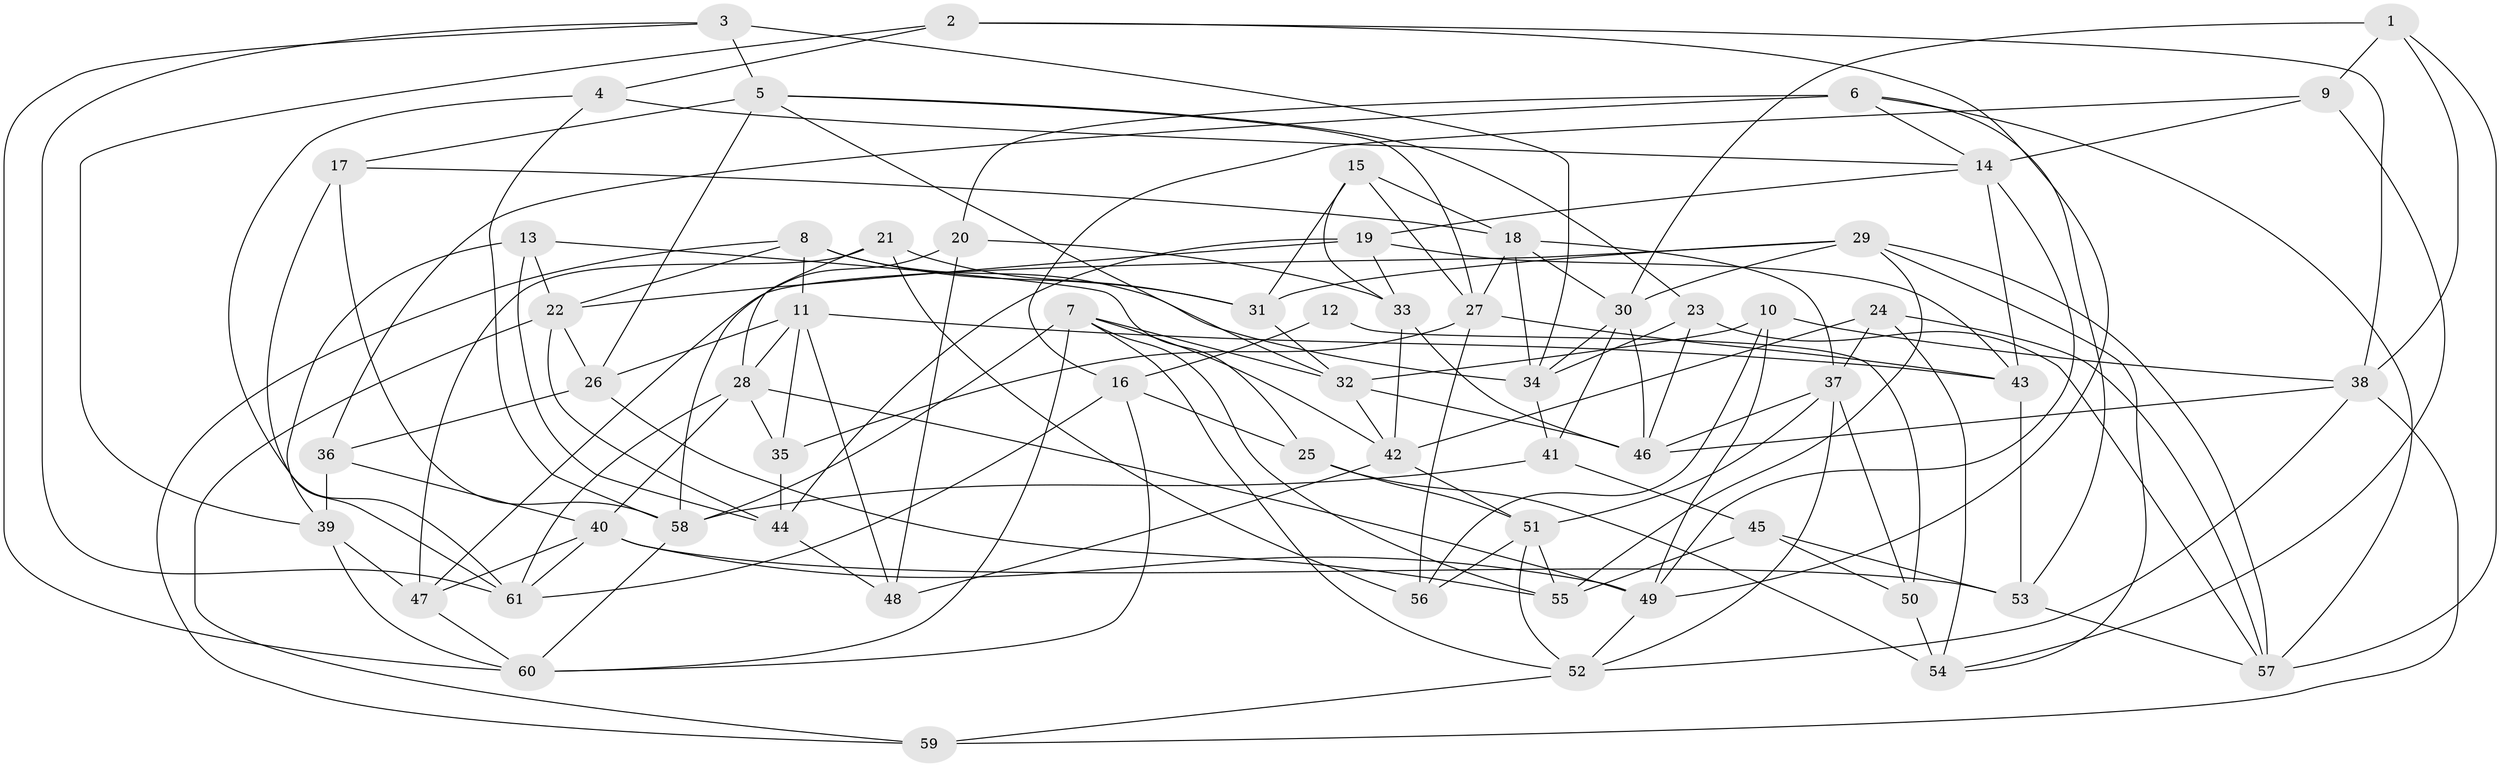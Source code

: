 // original degree distribution, {4: 1.0}
// Generated by graph-tools (version 1.1) at 2025/38/03/04/25 23:38:11]
// undirected, 61 vertices, 152 edges
graph export_dot {
  node [color=gray90,style=filled];
  1;
  2;
  3;
  4;
  5;
  6;
  7;
  8;
  9;
  10;
  11;
  12;
  13;
  14;
  15;
  16;
  17;
  18;
  19;
  20;
  21;
  22;
  23;
  24;
  25;
  26;
  27;
  28;
  29;
  30;
  31;
  32;
  33;
  34;
  35;
  36;
  37;
  38;
  39;
  40;
  41;
  42;
  43;
  44;
  45;
  46;
  47;
  48;
  49;
  50;
  51;
  52;
  53;
  54;
  55;
  56;
  57;
  58;
  59;
  60;
  61;
  1 -- 9 [weight=1.0];
  1 -- 30 [weight=1.0];
  1 -- 38 [weight=1.0];
  1 -- 57 [weight=1.0];
  2 -- 4 [weight=1.0];
  2 -- 38 [weight=1.0];
  2 -- 39 [weight=1.0];
  2 -- 49 [weight=1.0];
  3 -- 5 [weight=1.0];
  3 -- 34 [weight=1.0];
  3 -- 60 [weight=1.0];
  3 -- 61 [weight=1.0];
  4 -- 14 [weight=1.0];
  4 -- 58 [weight=1.0];
  4 -- 61 [weight=1.0];
  5 -- 17 [weight=1.0];
  5 -- 23 [weight=1.0];
  5 -- 26 [weight=1.0];
  5 -- 27 [weight=1.0];
  5 -- 32 [weight=1.0];
  6 -- 14 [weight=1.0];
  6 -- 20 [weight=2.0];
  6 -- 36 [weight=1.0];
  6 -- 53 [weight=1.0];
  6 -- 57 [weight=1.0];
  7 -- 32 [weight=1.0];
  7 -- 42 [weight=1.0];
  7 -- 52 [weight=1.0];
  7 -- 55 [weight=1.0];
  7 -- 58 [weight=1.0];
  7 -- 60 [weight=1.0];
  8 -- 11 [weight=1.0];
  8 -- 22 [weight=1.0];
  8 -- 31 [weight=2.0];
  8 -- 34 [weight=1.0];
  8 -- 59 [weight=1.0];
  9 -- 14 [weight=1.0];
  9 -- 16 [weight=1.0];
  9 -- 54 [weight=1.0];
  10 -- 32 [weight=1.0];
  10 -- 38 [weight=1.0];
  10 -- 49 [weight=1.0];
  10 -- 56 [weight=1.0];
  11 -- 26 [weight=1.0];
  11 -- 28 [weight=1.0];
  11 -- 35 [weight=1.0];
  11 -- 43 [weight=1.0];
  11 -- 48 [weight=1.0];
  12 -- 16 [weight=2.0];
  12 -- 50 [weight=2.0];
  13 -- 22 [weight=1.0];
  13 -- 25 [weight=1.0];
  13 -- 39 [weight=1.0];
  13 -- 44 [weight=1.0];
  14 -- 19 [weight=1.0];
  14 -- 43 [weight=1.0];
  14 -- 49 [weight=1.0];
  15 -- 18 [weight=1.0];
  15 -- 27 [weight=1.0];
  15 -- 31 [weight=1.0];
  15 -- 33 [weight=1.0];
  16 -- 25 [weight=1.0];
  16 -- 60 [weight=1.0];
  16 -- 61 [weight=1.0];
  17 -- 18 [weight=1.0];
  17 -- 58 [weight=1.0];
  17 -- 61 [weight=1.0];
  18 -- 27 [weight=1.0];
  18 -- 30 [weight=1.0];
  18 -- 34 [weight=1.0];
  18 -- 37 [weight=1.0];
  19 -- 22 [weight=1.0];
  19 -- 33 [weight=1.0];
  19 -- 43 [weight=1.0];
  19 -- 44 [weight=2.0];
  20 -- 33 [weight=2.0];
  20 -- 48 [weight=1.0];
  20 -- 58 [weight=1.0];
  21 -- 28 [weight=1.0];
  21 -- 31 [weight=1.0];
  21 -- 47 [weight=1.0];
  21 -- 56 [weight=1.0];
  22 -- 26 [weight=1.0];
  22 -- 44 [weight=1.0];
  22 -- 59 [weight=1.0];
  23 -- 34 [weight=1.0];
  23 -- 46 [weight=1.0];
  23 -- 57 [weight=1.0];
  24 -- 37 [weight=1.0];
  24 -- 42 [weight=1.0];
  24 -- 54 [weight=1.0];
  24 -- 57 [weight=1.0];
  25 -- 51 [weight=1.0];
  25 -- 54 [weight=1.0];
  26 -- 36 [weight=1.0];
  26 -- 55 [weight=2.0];
  27 -- 35 [weight=1.0];
  27 -- 43 [weight=1.0];
  27 -- 56 [weight=1.0];
  28 -- 35 [weight=1.0];
  28 -- 40 [weight=1.0];
  28 -- 49 [weight=1.0];
  28 -- 61 [weight=1.0];
  29 -- 30 [weight=1.0];
  29 -- 31 [weight=1.0];
  29 -- 47 [weight=1.0];
  29 -- 54 [weight=1.0];
  29 -- 55 [weight=1.0];
  29 -- 57 [weight=1.0];
  30 -- 34 [weight=1.0];
  30 -- 41 [weight=1.0];
  30 -- 46 [weight=1.0];
  31 -- 32 [weight=1.0];
  32 -- 42 [weight=1.0];
  32 -- 46 [weight=1.0];
  33 -- 42 [weight=1.0];
  33 -- 46 [weight=1.0];
  34 -- 41 [weight=1.0];
  35 -- 44 [weight=1.0];
  36 -- 39 [weight=1.0];
  36 -- 40 [weight=1.0];
  37 -- 46 [weight=1.0];
  37 -- 50 [weight=1.0];
  37 -- 51 [weight=1.0];
  37 -- 52 [weight=1.0];
  38 -- 46 [weight=1.0];
  38 -- 52 [weight=1.0];
  38 -- 59 [weight=1.0];
  39 -- 47 [weight=2.0];
  39 -- 60 [weight=1.0];
  40 -- 47 [weight=1.0];
  40 -- 49 [weight=1.0];
  40 -- 53 [weight=1.0];
  40 -- 61 [weight=1.0];
  41 -- 45 [weight=1.0];
  41 -- 58 [weight=1.0];
  42 -- 48 [weight=1.0];
  42 -- 51 [weight=1.0];
  43 -- 53 [weight=2.0];
  44 -- 48 [weight=1.0];
  45 -- 50 [weight=1.0];
  45 -- 53 [weight=1.0];
  45 -- 55 [weight=1.0];
  47 -- 60 [weight=1.0];
  49 -- 52 [weight=1.0];
  50 -- 54 [weight=2.0];
  51 -- 52 [weight=1.0];
  51 -- 55 [weight=1.0];
  51 -- 56 [weight=1.0];
  52 -- 59 [weight=1.0];
  53 -- 57 [weight=1.0];
  58 -- 60 [weight=1.0];
}
